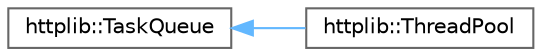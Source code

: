 digraph "Graphical Class Hierarchy"
{
 // LATEX_PDF_SIZE
  bgcolor="transparent";
  edge [fontname=Helvetica,fontsize=10,labelfontname=Helvetica,labelfontsize=10];
  node [fontname=Helvetica,fontsize=10,shape=box,height=0.2,width=0.4];
  rankdir="LR";
  Node0 [id="Node000000",label="httplib::TaskQueue",height=0.2,width=0.4,color="grey40", fillcolor="white", style="filled",URL="$classhttplib_1_1TaskQueue.html",tooltip=" "];
  Node0 -> Node1 [id="edge15_Node000000_Node000001",dir="back",color="steelblue1",style="solid",tooltip=" "];
  Node1 [id="Node000001",label="httplib::ThreadPool",height=0.2,width=0.4,color="grey40", fillcolor="white", style="filled",URL="$classhttplib_1_1ThreadPool.html",tooltip=" "];
}
